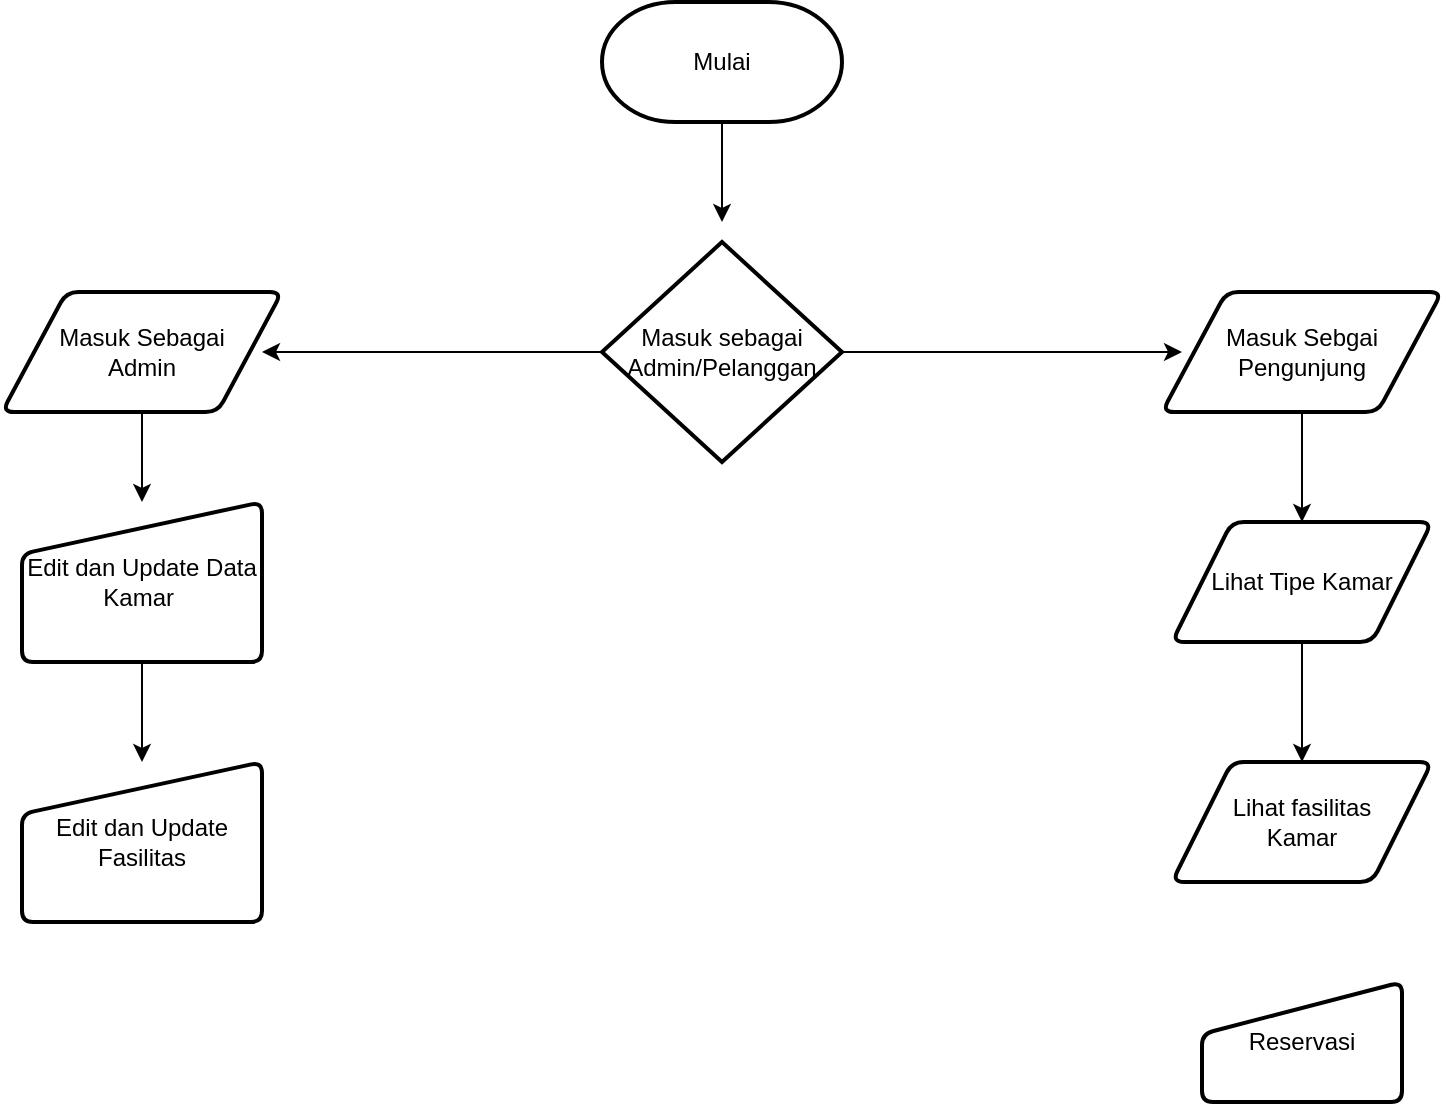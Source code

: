 <mxfile version="16.5.3" type="github">
  <diagram id="4FbYrCyCrbJip8_iALTe" name="Page-1">
    <mxGraphModel dx="868" dy="460" grid="1" gridSize="10" guides="1" tooltips="1" connect="1" arrows="1" fold="1" page="1" pageScale="1" pageWidth="850" pageHeight="1100" math="0" shadow="0">
      <root>
        <mxCell id="0" />
        <mxCell id="1" parent="0" />
        <mxCell id="8cxJNi_3S3QBzxKCCb_f-1" value="Mulai" style="strokeWidth=2;html=1;shape=mxgraph.flowchart.terminator;whiteSpace=wrap;" vertex="1" parent="1">
          <mxGeometry x="360" y="40" width="120" height="60" as="geometry" />
        </mxCell>
        <mxCell id="8cxJNi_3S3QBzxKCCb_f-2" value="Masuk sebagai Admin/Pelanggan" style="strokeWidth=2;html=1;shape=mxgraph.flowchart.decision;whiteSpace=wrap;" vertex="1" parent="1">
          <mxGeometry x="360" y="160" width="120" height="110" as="geometry" />
        </mxCell>
        <mxCell id="8cxJNi_3S3QBzxKCCb_f-3" value="Masuk Sebagai &lt;br&gt;Admin" style="shape=parallelogram;html=1;strokeWidth=2;perimeter=parallelogramPerimeter;whiteSpace=wrap;rounded=1;arcSize=12;size=0.23;" vertex="1" parent="1">
          <mxGeometry x="60" y="185" width="140" height="60" as="geometry" />
        </mxCell>
        <mxCell id="8cxJNi_3S3QBzxKCCb_f-4" value="Masuk Sebgai Pengunjung" style="shape=parallelogram;html=1;strokeWidth=2;perimeter=parallelogramPerimeter;whiteSpace=wrap;rounded=1;arcSize=12;size=0.23;" vertex="1" parent="1">
          <mxGeometry x="640" y="185" width="140" height="60" as="geometry" />
        </mxCell>
        <mxCell id="8cxJNi_3S3QBzxKCCb_f-5" value="" style="endArrow=classic;html=1;rounded=0;exitX=0.5;exitY=1;exitDx=0;exitDy=0;exitPerimeter=0;" edge="1" parent="1" source="8cxJNi_3S3QBzxKCCb_f-1">
          <mxGeometry width="50" height="50" relative="1" as="geometry">
            <mxPoint x="400" y="240" as="sourcePoint" />
            <mxPoint x="420" y="150" as="targetPoint" />
          </mxGeometry>
        </mxCell>
        <mxCell id="8cxJNi_3S3QBzxKCCb_f-6" value="" style="endArrow=classic;html=1;rounded=0;exitX=1;exitY=0.5;exitDx=0;exitDy=0;exitPerimeter=0;" edge="1" parent="1" source="8cxJNi_3S3QBzxKCCb_f-2">
          <mxGeometry width="50" height="50" relative="1" as="geometry">
            <mxPoint x="400" y="240" as="sourcePoint" />
            <mxPoint x="650" y="215" as="targetPoint" />
          </mxGeometry>
        </mxCell>
        <mxCell id="8cxJNi_3S3QBzxKCCb_f-7" value="" style="endArrow=classic;html=1;rounded=0;exitX=0;exitY=0.5;exitDx=0;exitDy=0;exitPerimeter=0;" edge="1" parent="1" source="8cxJNi_3S3QBzxKCCb_f-2">
          <mxGeometry width="50" height="50" relative="1" as="geometry">
            <mxPoint x="400" y="240" as="sourcePoint" />
            <mxPoint x="190" y="215" as="targetPoint" />
          </mxGeometry>
        </mxCell>
        <mxCell id="8cxJNi_3S3QBzxKCCb_f-9" value="Edit dan Update Data Kamar&amp;nbsp;" style="html=1;strokeWidth=2;shape=manualInput;whiteSpace=wrap;rounded=1;size=26;arcSize=11;" vertex="1" parent="1">
          <mxGeometry x="70" y="290" width="120" height="80" as="geometry" />
        </mxCell>
        <mxCell id="8cxJNi_3S3QBzxKCCb_f-10" value="Edit dan Update Fasilitas" style="html=1;strokeWidth=2;shape=manualInput;whiteSpace=wrap;rounded=1;size=26;arcSize=11;" vertex="1" parent="1">
          <mxGeometry x="70" y="420" width="120" height="80" as="geometry" />
        </mxCell>
        <mxCell id="8cxJNi_3S3QBzxKCCb_f-11" value="" style="endArrow=classic;html=1;rounded=0;exitX=0.5;exitY=1;exitDx=0;exitDy=0;entryX=0.5;entryY=0;entryDx=0;entryDy=0;" edge="1" parent="1" source="8cxJNi_3S3QBzxKCCb_f-3" target="8cxJNi_3S3QBzxKCCb_f-9">
          <mxGeometry width="50" height="50" relative="1" as="geometry">
            <mxPoint x="400" y="340" as="sourcePoint" />
            <mxPoint x="450" y="290" as="targetPoint" />
          </mxGeometry>
        </mxCell>
        <mxCell id="8cxJNi_3S3QBzxKCCb_f-12" value="" style="endArrow=classic;html=1;rounded=0;exitX=0.5;exitY=1;exitDx=0;exitDy=0;entryX=0.5;entryY=0;entryDx=0;entryDy=0;" edge="1" parent="1" source="8cxJNi_3S3QBzxKCCb_f-9" target="8cxJNi_3S3QBzxKCCb_f-10">
          <mxGeometry width="50" height="50" relative="1" as="geometry">
            <mxPoint x="140" y="255" as="sourcePoint" />
            <mxPoint x="140" y="300" as="targetPoint" />
          </mxGeometry>
        </mxCell>
        <mxCell id="8cxJNi_3S3QBzxKCCb_f-14" value="Lihat Tipe Kamar" style="shape=parallelogram;html=1;strokeWidth=2;perimeter=parallelogramPerimeter;whiteSpace=wrap;rounded=1;arcSize=12;size=0.23;" vertex="1" parent="1">
          <mxGeometry x="645" y="300" width="130" height="60" as="geometry" />
        </mxCell>
        <mxCell id="8cxJNi_3S3QBzxKCCb_f-15" value="Lihat fasilitas &lt;br&gt;Kamar" style="shape=parallelogram;html=1;strokeWidth=2;perimeter=parallelogramPerimeter;whiteSpace=wrap;rounded=1;arcSize=12;size=0.23;" vertex="1" parent="1">
          <mxGeometry x="645" y="420" width="130" height="60" as="geometry" />
        </mxCell>
        <mxCell id="8cxJNi_3S3QBzxKCCb_f-16" value="" style="endArrow=classic;html=1;rounded=0;exitX=0.5;exitY=1;exitDx=0;exitDy=0;entryX=0.5;entryY=0;entryDx=0;entryDy=0;" edge="1" parent="1" source="8cxJNi_3S3QBzxKCCb_f-4" target="8cxJNi_3S3QBzxKCCb_f-14">
          <mxGeometry width="50" height="50" relative="1" as="geometry">
            <mxPoint x="400" y="380" as="sourcePoint" />
            <mxPoint x="450" y="330" as="targetPoint" />
          </mxGeometry>
        </mxCell>
        <mxCell id="8cxJNi_3S3QBzxKCCb_f-17" value="" style="endArrow=classic;html=1;rounded=0;exitX=0.5;exitY=1;exitDx=0;exitDy=0;" edge="1" parent="1" source="8cxJNi_3S3QBzxKCCb_f-14" target="8cxJNi_3S3QBzxKCCb_f-15">
          <mxGeometry width="50" height="50" relative="1" as="geometry">
            <mxPoint x="400" y="380" as="sourcePoint" />
            <mxPoint x="450" y="330" as="targetPoint" />
          </mxGeometry>
        </mxCell>
        <mxCell id="8cxJNi_3S3QBzxKCCb_f-18" value="Reservasi" style="html=1;strokeWidth=2;shape=manualInput;whiteSpace=wrap;rounded=1;size=26;arcSize=11;" vertex="1" parent="1">
          <mxGeometry x="660" y="530" width="100" height="60" as="geometry" />
        </mxCell>
      </root>
    </mxGraphModel>
  </diagram>
</mxfile>
